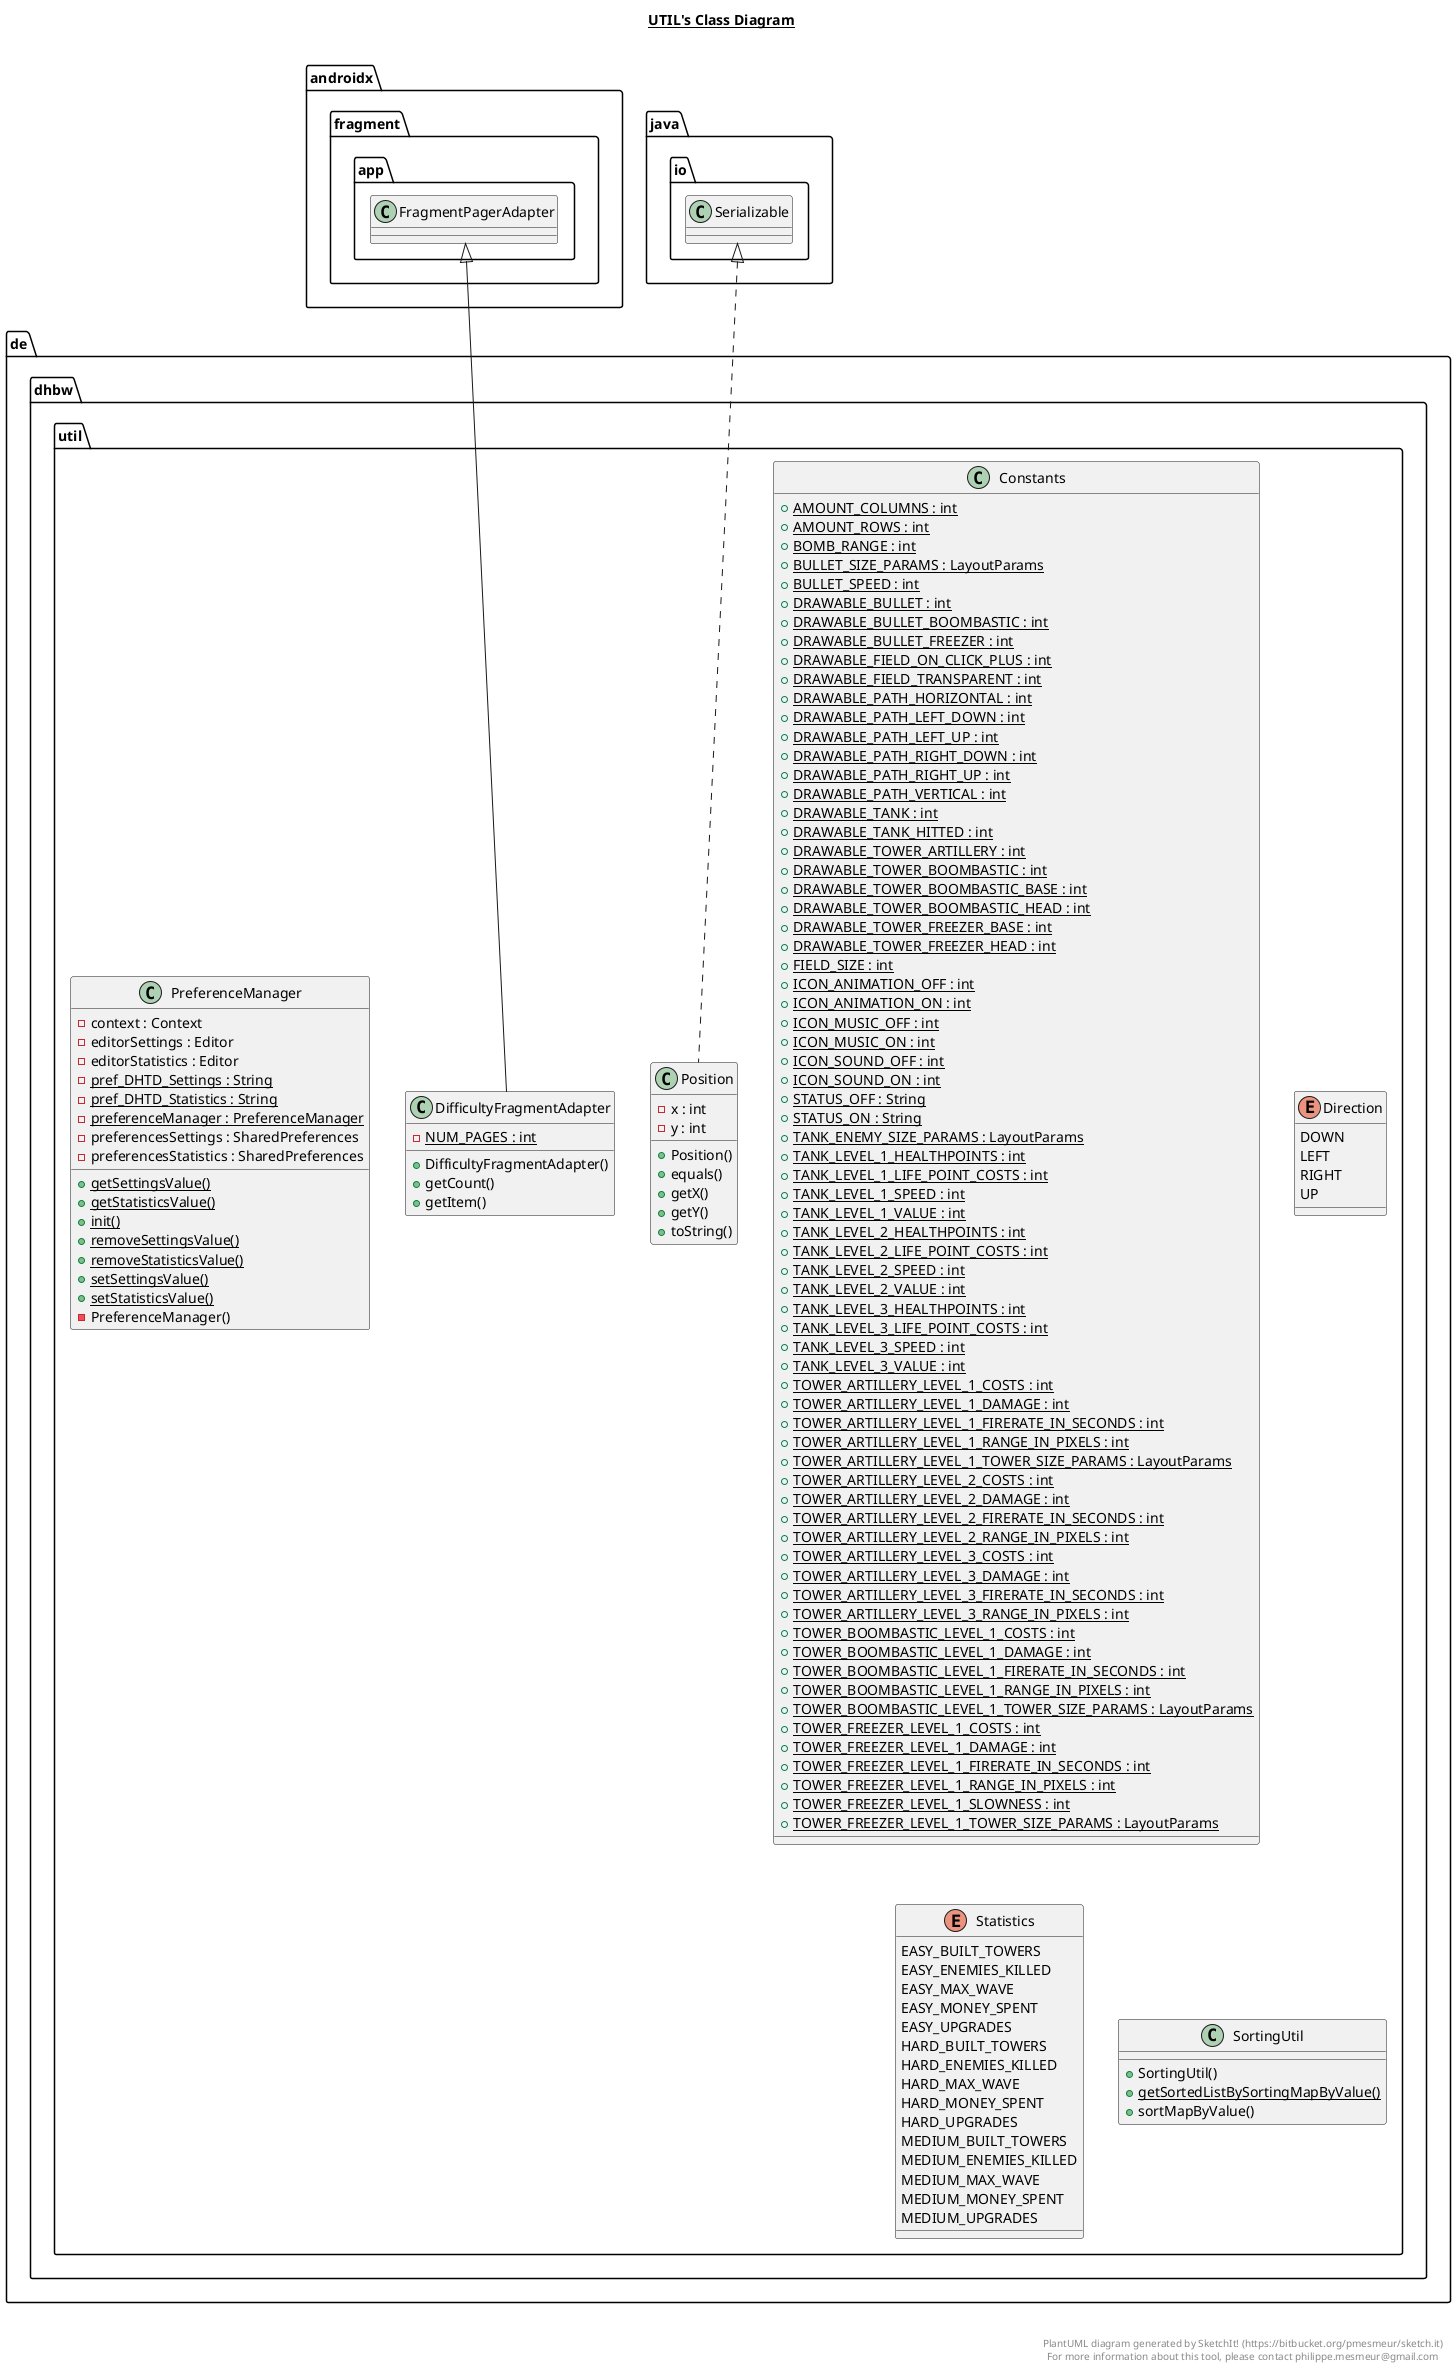 @startuml

title __UTIL's Class Diagram__\n

  namespace de.dhbw {
    namespace util {
      class de.dhbw.util.Constants {
          {static} + AMOUNT_COLUMNS : int
          {static} + AMOUNT_ROWS : int
          {static} + BOMB_RANGE : int
          {static} + BULLET_SIZE_PARAMS : LayoutParams
          {static} + BULLET_SPEED : int
          {static} + DRAWABLE_BULLET : int
          {static} + DRAWABLE_BULLET_BOOMBASTIC : int
          {static} + DRAWABLE_BULLET_FREEZER : int
          {static} + DRAWABLE_FIELD_ON_CLICK_PLUS : int
          {static} + DRAWABLE_FIELD_TRANSPARENT : int
          {static} + DRAWABLE_PATH_HORIZONTAL : int
          {static} + DRAWABLE_PATH_LEFT_DOWN : int
          {static} + DRAWABLE_PATH_LEFT_UP : int
          {static} + DRAWABLE_PATH_RIGHT_DOWN : int
          {static} + DRAWABLE_PATH_RIGHT_UP : int
          {static} + DRAWABLE_PATH_VERTICAL : int
          {static} + DRAWABLE_TANK : int
          {static} + DRAWABLE_TANK_HITTED : int
          {static} + DRAWABLE_TOWER_ARTILLERY : int
          {static} + DRAWABLE_TOWER_BOOMBASTIC : int
          {static} + DRAWABLE_TOWER_BOOMBASTIC_BASE : int
          {static} + DRAWABLE_TOWER_BOOMBASTIC_HEAD : int
          {static} + DRAWABLE_TOWER_FREEZER_BASE : int
          {static} + DRAWABLE_TOWER_FREEZER_HEAD : int
          {static} + FIELD_SIZE : int
          {static} + ICON_ANIMATION_OFF : int
          {static} + ICON_ANIMATION_ON : int
          {static} + ICON_MUSIC_OFF : int
          {static} + ICON_MUSIC_ON : int
          {static} + ICON_SOUND_OFF : int
          {static} + ICON_SOUND_ON : int
          {static} + STATUS_OFF : String
          {static} + STATUS_ON : String
          {static} + TANK_ENEMY_SIZE_PARAMS : LayoutParams
          {static} + TANK_LEVEL_1_HEALTHPOINTS : int
          {static} + TANK_LEVEL_1_LIFE_POINT_COSTS : int
          {static} + TANK_LEVEL_1_SPEED : int
          {static} + TANK_LEVEL_1_VALUE : int
          {static} + TANK_LEVEL_2_HEALTHPOINTS : int
          {static} + TANK_LEVEL_2_LIFE_POINT_COSTS : int
          {static} + TANK_LEVEL_2_SPEED : int
          {static} + TANK_LEVEL_2_VALUE : int
          {static} + TANK_LEVEL_3_HEALTHPOINTS : int
          {static} + TANK_LEVEL_3_LIFE_POINT_COSTS : int
          {static} + TANK_LEVEL_3_SPEED : int
          {static} + TANK_LEVEL_3_VALUE : int
          {static} + TOWER_ARTILLERY_LEVEL_1_COSTS : int
          {static} + TOWER_ARTILLERY_LEVEL_1_DAMAGE : int
          {static} + TOWER_ARTILLERY_LEVEL_1_FIRERATE_IN_SECONDS : int
          {static} + TOWER_ARTILLERY_LEVEL_1_RANGE_IN_PIXELS : int
          {static} + TOWER_ARTILLERY_LEVEL_1_TOWER_SIZE_PARAMS : LayoutParams
          {static} + TOWER_ARTILLERY_LEVEL_2_COSTS : int
          {static} + TOWER_ARTILLERY_LEVEL_2_DAMAGE : int
          {static} + TOWER_ARTILLERY_LEVEL_2_FIRERATE_IN_SECONDS : int
          {static} + TOWER_ARTILLERY_LEVEL_2_RANGE_IN_PIXELS : int
          {static} + TOWER_ARTILLERY_LEVEL_3_COSTS : int
          {static} + TOWER_ARTILLERY_LEVEL_3_DAMAGE : int
          {static} + TOWER_ARTILLERY_LEVEL_3_FIRERATE_IN_SECONDS : int
          {static} + TOWER_ARTILLERY_LEVEL_3_RANGE_IN_PIXELS : int
          {static} + TOWER_BOOMBASTIC_LEVEL_1_COSTS : int
          {static} + TOWER_BOOMBASTIC_LEVEL_1_DAMAGE : int
          {static} + TOWER_BOOMBASTIC_LEVEL_1_FIRERATE_IN_SECONDS : int
          {static} + TOWER_BOOMBASTIC_LEVEL_1_RANGE_IN_PIXELS : int
          {static} + TOWER_BOOMBASTIC_LEVEL_1_TOWER_SIZE_PARAMS : LayoutParams
          {static} + TOWER_FREEZER_LEVEL_1_COSTS : int
          {static} + TOWER_FREEZER_LEVEL_1_DAMAGE : int
          {static} + TOWER_FREEZER_LEVEL_1_FIRERATE_IN_SECONDS : int
          {static} + TOWER_FREEZER_LEVEL_1_RANGE_IN_PIXELS : int
          {static} + TOWER_FREEZER_LEVEL_1_SLOWNESS : int
          {static} + TOWER_FREEZER_LEVEL_1_TOWER_SIZE_PARAMS : LayoutParams
      }
    }
  }
  

  namespace de.dhbw {
    namespace util {
      class de.dhbw.util.DifficultyFragmentAdapter {
          {static} - NUM_PAGES : int
          + DifficultyFragmentAdapter()
          + getCount()
          + getItem()
      }
    }
  }
  

  namespace de.dhbw {
    namespace util {
      enum Direction {
        DOWN
        LEFT
        RIGHT
        UP
      }
    }
  }
  

  namespace de.dhbw {
    namespace util {
      class de.dhbw.util.Position {
          - x : int
          - y : int
          + Position()
          + equals()
          + getX()
          + getY()
          + toString()
      }
    }
  }
  

  namespace de.dhbw {
    namespace util {
      class de.dhbw.util.PreferenceManager {
          - context : Context
          - editorSettings : Editor
          - editorStatistics : Editor
          {static} - pref_DHTD_Settings : String
          {static} - pref_DHTD_Statistics : String
          {static} - preferenceManager : PreferenceManager
          - preferencesSettings : SharedPreferences
          - preferencesStatistics : SharedPreferences
          {static} + getSettingsValue()
          {static} + getStatisticsValue()
          {static} + init()
          {static} + removeSettingsValue()
          {static} + removeStatisticsValue()
          {static} + setSettingsValue()
          {static} + setStatisticsValue()
          - PreferenceManager()
      }
    }
  }
  

  namespace de.dhbw {
    namespace util {
      enum Statistics {
        EASY_BUILT_TOWERS
        EASY_ENEMIES_KILLED
        EASY_MAX_WAVE
        EASY_MONEY_SPENT
        EASY_UPGRADES
        HARD_BUILT_TOWERS
        HARD_ENEMIES_KILLED
        HARD_MAX_WAVE
        HARD_MONEY_SPENT
        HARD_UPGRADES
        MEDIUM_BUILT_TOWERS
        MEDIUM_ENEMIES_KILLED
        MEDIUM_MAX_WAVE
        MEDIUM_MONEY_SPENT
        MEDIUM_UPGRADES
      }
    }
  }
  

  namespace de.dhbw {
    namespace util {
      class de.dhbw.util.SortingUtil {
          + SortingUtil()
          {static} + getSortedListBySortingMapByValue()
          + sortMapByValue()
      }
    }
  }
  

  de.dhbw.util.DifficultyFragmentAdapter -up-|> androidx.fragment.app.FragmentPagerAdapter
  de.dhbw.util.Position .up.|> java.io.Serializable
  de.dhbw.util.PreferenceManager +-down- de.dhbw.util.PreferenceManager.Statistics


right footer


PlantUML diagram generated by SketchIt! (https://bitbucket.org/pmesmeur/sketch.it)
For more information about this tool, please contact philippe.mesmeur@gmail.com
endfooter

@enduml
